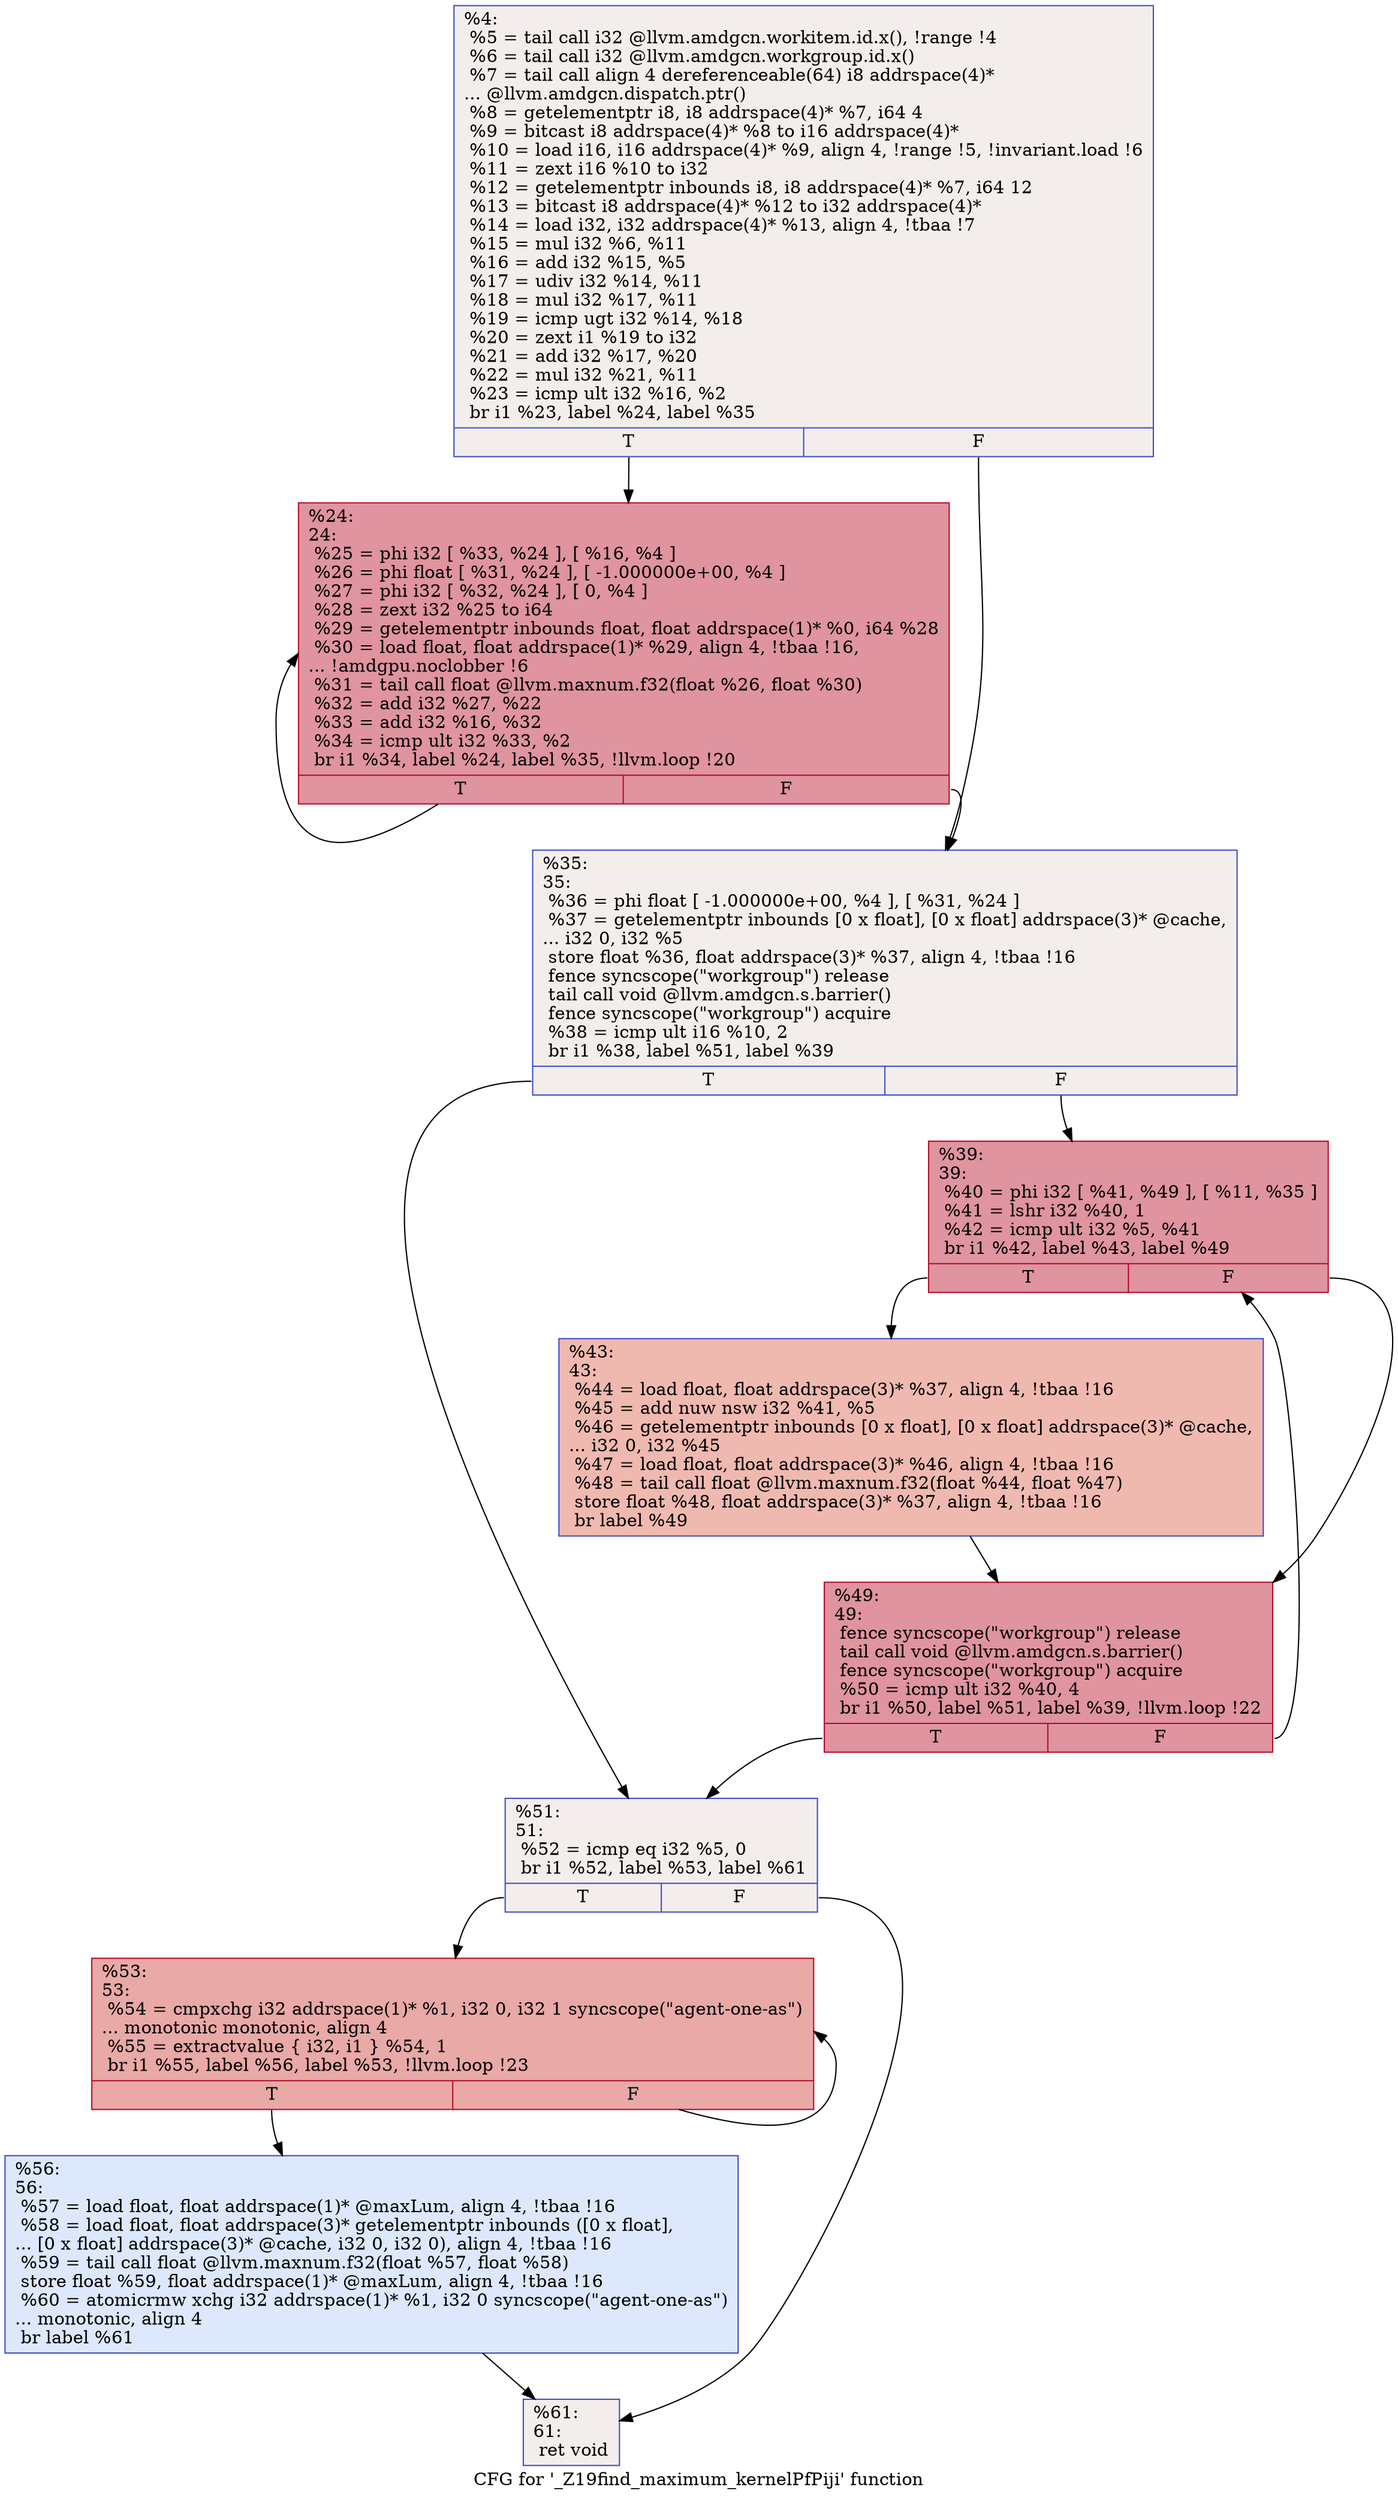 digraph "CFG for '_Z19find_maximum_kernelPfPiji' function" {
	label="CFG for '_Z19find_maximum_kernelPfPiji' function";

	Node0x5a8c7a0 [shape=record,color="#3d50c3ff", style=filled, fillcolor="#e3d9d370",label="{%4:\l  %5 = tail call i32 @llvm.amdgcn.workitem.id.x(), !range !4\l  %6 = tail call i32 @llvm.amdgcn.workgroup.id.x()\l  %7 = tail call align 4 dereferenceable(64) i8 addrspace(4)*\l... @llvm.amdgcn.dispatch.ptr()\l  %8 = getelementptr i8, i8 addrspace(4)* %7, i64 4\l  %9 = bitcast i8 addrspace(4)* %8 to i16 addrspace(4)*\l  %10 = load i16, i16 addrspace(4)* %9, align 4, !range !5, !invariant.load !6\l  %11 = zext i16 %10 to i32\l  %12 = getelementptr inbounds i8, i8 addrspace(4)* %7, i64 12\l  %13 = bitcast i8 addrspace(4)* %12 to i32 addrspace(4)*\l  %14 = load i32, i32 addrspace(4)* %13, align 4, !tbaa !7\l  %15 = mul i32 %6, %11\l  %16 = add i32 %15, %5\l  %17 = udiv i32 %14, %11\l  %18 = mul i32 %17, %11\l  %19 = icmp ugt i32 %14, %18\l  %20 = zext i1 %19 to i32\l  %21 = add i32 %17, %20\l  %22 = mul i32 %21, %11\l  %23 = icmp ult i32 %16, %2\l  br i1 %23, label %24, label %35\l|{<s0>T|<s1>F}}"];
	Node0x5a8c7a0:s0 -> Node0x5a8c7f0;
	Node0x5a8c7a0:s1 -> Node0x5a8e7a0;
	Node0x5a8c7f0 [shape=record,color="#b70d28ff", style=filled, fillcolor="#b70d2870",label="{%24:\l24:                                               \l  %25 = phi i32 [ %33, %24 ], [ %16, %4 ]\l  %26 = phi float [ %31, %24 ], [ -1.000000e+00, %4 ]\l  %27 = phi i32 [ %32, %24 ], [ 0, %4 ]\l  %28 = zext i32 %25 to i64\l  %29 = getelementptr inbounds float, float addrspace(1)* %0, i64 %28\l  %30 = load float, float addrspace(1)* %29, align 4, !tbaa !16,\l... !amdgpu.noclobber !6\l  %31 = tail call float @llvm.maxnum.f32(float %26, float %30)\l  %32 = add i32 %27, %22\l  %33 = add i32 %16, %32\l  %34 = icmp ult i32 %33, %2\l  br i1 %34, label %24, label %35, !llvm.loop !20\l|{<s0>T|<s1>F}}"];
	Node0x5a8c7f0:s0 -> Node0x5a8c7f0;
	Node0x5a8c7f0:s1 -> Node0x5a8e7a0;
	Node0x5a8e7a0 [shape=record,color="#3d50c3ff", style=filled, fillcolor="#e3d9d370",label="{%35:\l35:                                               \l  %36 = phi float [ -1.000000e+00, %4 ], [ %31, %24 ]\l  %37 = getelementptr inbounds [0 x float], [0 x float] addrspace(3)* @cache,\l... i32 0, i32 %5\l  store float %36, float addrspace(3)* %37, align 4, !tbaa !16\l  fence syncscope(\"workgroup\") release\l  tail call void @llvm.amdgcn.s.barrier()\l  fence syncscope(\"workgroup\") acquire\l  %38 = icmp ult i16 %10, 2\l  br i1 %38, label %51, label %39\l|{<s0>T|<s1>F}}"];
	Node0x5a8e7a0:s0 -> Node0x5a90660;
	Node0x5a8e7a0:s1 -> Node0x5a906f0;
	Node0x5a906f0 [shape=record,color="#b70d28ff", style=filled, fillcolor="#b70d2870",label="{%39:\l39:                                               \l  %40 = phi i32 [ %41, %49 ], [ %11, %35 ]\l  %41 = lshr i32 %40, 1\l  %42 = icmp ult i32 %5, %41\l  br i1 %42, label %43, label %49\l|{<s0>T|<s1>F}}"];
	Node0x5a906f0:s0 -> Node0x5a90af0;
	Node0x5a906f0:s1 -> Node0x5a90860;
	Node0x5a90af0 [shape=record,color="#3d50c3ff", style=filled, fillcolor="#de614d70",label="{%43:\l43:                                               \l  %44 = load float, float addrspace(3)* %37, align 4, !tbaa !16\l  %45 = add nuw nsw i32 %41, %5\l  %46 = getelementptr inbounds [0 x float], [0 x float] addrspace(3)* @cache,\l... i32 0, i32 %45\l  %47 = load float, float addrspace(3)* %46, align 4, !tbaa !16\l  %48 = tail call float @llvm.maxnum.f32(float %44, float %47)\l  store float %48, float addrspace(3)* %37, align 4, !tbaa !16\l  br label %49\l}"];
	Node0x5a90af0 -> Node0x5a90860;
	Node0x5a90860 [shape=record,color="#b70d28ff", style=filled, fillcolor="#b70d2870",label="{%49:\l49:                                               \l  fence syncscope(\"workgroup\") release\l  tail call void @llvm.amdgcn.s.barrier()\l  fence syncscope(\"workgroup\") acquire\l  %50 = icmp ult i32 %40, 4\l  br i1 %50, label %51, label %39, !llvm.loop !22\l|{<s0>T|<s1>F}}"];
	Node0x5a90860:s0 -> Node0x5a90660;
	Node0x5a90860:s1 -> Node0x5a906f0;
	Node0x5a90660 [shape=record,color="#3d50c3ff", style=filled, fillcolor="#e3d9d370",label="{%51:\l51:                                               \l  %52 = icmp eq i32 %5, 0\l  br i1 %52, label %53, label %61\l|{<s0>T|<s1>F}}"];
	Node0x5a90660:s0 -> Node0x5a91480;
	Node0x5a90660:s1 -> Node0x5a914d0;
	Node0x5a91480 [shape=record,color="#b70d28ff", style=filled, fillcolor="#ca3b3770",label="{%53:\l53:                                               \l  %54 = cmpxchg i32 addrspace(1)* %1, i32 0, i32 1 syncscope(\"agent-one-as\")\l... monotonic monotonic, align 4\l  %55 = extractvalue \{ i32, i1 \} %54, 1\l  br i1 %55, label %56, label %53, !llvm.loop !23\l|{<s0>T|<s1>F}}"];
	Node0x5a91480:s0 -> Node0x5a91990;
	Node0x5a91480:s1 -> Node0x5a91480;
	Node0x5a91990 [shape=record,color="#3d50c3ff", style=filled, fillcolor="#b2ccfb70",label="{%56:\l56:                                               \l  %57 = load float, float addrspace(1)* @maxLum, align 4, !tbaa !16\l  %58 = load float, float addrspace(3)* getelementptr inbounds ([0 x float],\l... [0 x float] addrspace(3)* @cache, i32 0, i32 0), align 4, !tbaa !16\l  %59 = tail call float @llvm.maxnum.f32(float %57, float %58)\l  store float %59, float addrspace(1)* @maxLum, align 4, !tbaa !16\l  %60 = atomicrmw xchg i32 addrspace(1)* %1, i32 0 syncscope(\"agent-one-as\")\l... monotonic, align 4\l  br label %61\l}"];
	Node0x5a91990 -> Node0x5a914d0;
	Node0x5a914d0 [shape=record,color="#3d50c3ff", style=filled, fillcolor="#e3d9d370",label="{%61:\l61:                                               \l  ret void\l}"];
}
